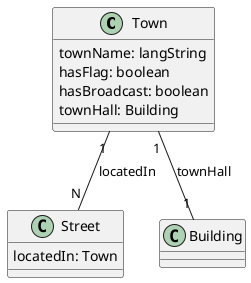 @startuml

class "Town" as Town {
  townName: langString
  hasFlag: boolean
  hasBroadcast: boolean
  townHall: Building
}

class "Street" as Street {
  locatedIn: Town
}

class "Building" as Building {
}

Town "1" -- "N" Street : locatedIn
Town "1" -- "1" Building : townHall

@enduml